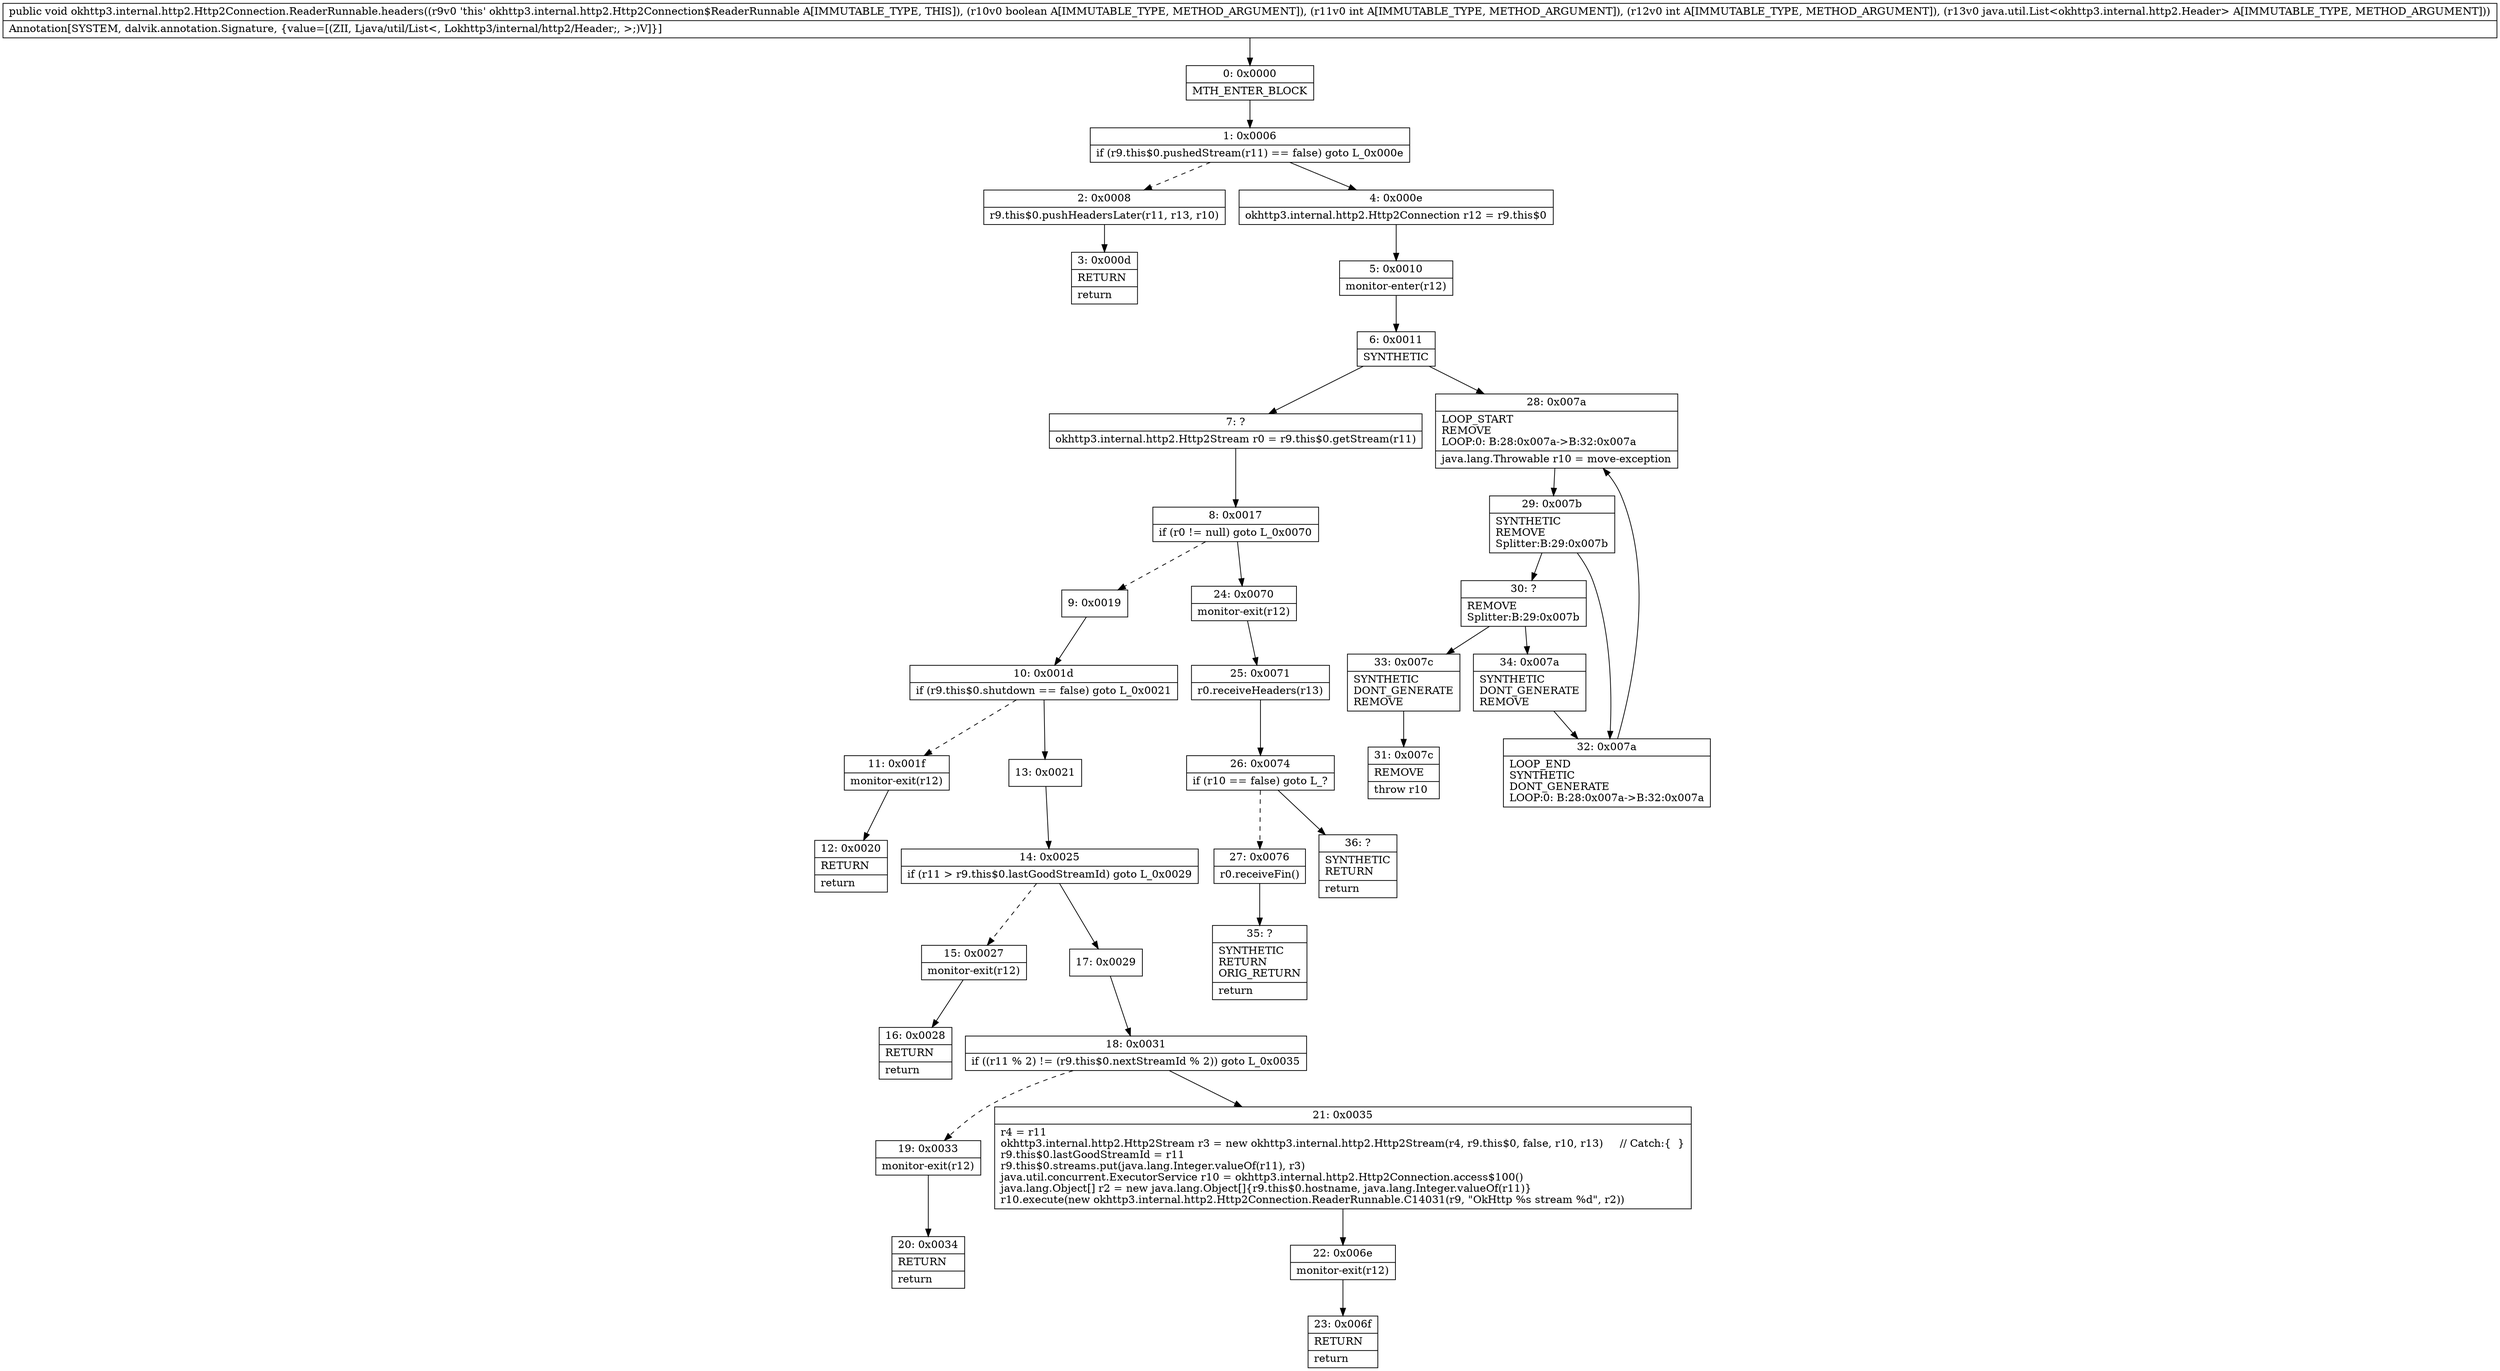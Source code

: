 digraph "CFG forokhttp3.internal.http2.Http2Connection.ReaderRunnable.headers(ZIILjava\/util\/List;)V" {
Node_0 [shape=record,label="{0\:\ 0x0000|MTH_ENTER_BLOCK\l}"];
Node_1 [shape=record,label="{1\:\ 0x0006|if (r9.this$0.pushedStream(r11) == false) goto L_0x000e\l}"];
Node_2 [shape=record,label="{2\:\ 0x0008|r9.this$0.pushHeadersLater(r11, r13, r10)\l}"];
Node_3 [shape=record,label="{3\:\ 0x000d|RETURN\l|return\l}"];
Node_4 [shape=record,label="{4\:\ 0x000e|okhttp3.internal.http2.Http2Connection r12 = r9.this$0\l}"];
Node_5 [shape=record,label="{5\:\ 0x0010|monitor\-enter(r12)\l}"];
Node_6 [shape=record,label="{6\:\ 0x0011|SYNTHETIC\l}"];
Node_7 [shape=record,label="{7\:\ ?|okhttp3.internal.http2.Http2Stream r0 = r9.this$0.getStream(r11)\l}"];
Node_8 [shape=record,label="{8\:\ 0x0017|if (r0 != null) goto L_0x0070\l}"];
Node_9 [shape=record,label="{9\:\ 0x0019}"];
Node_10 [shape=record,label="{10\:\ 0x001d|if (r9.this$0.shutdown == false) goto L_0x0021\l}"];
Node_11 [shape=record,label="{11\:\ 0x001f|monitor\-exit(r12)\l}"];
Node_12 [shape=record,label="{12\:\ 0x0020|RETURN\l|return\l}"];
Node_13 [shape=record,label="{13\:\ 0x0021}"];
Node_14 [shape=record,label="{14\:\ 0x0025|if (r11 \> r9.this$0.lastGoodStreamId) goto L_0x0029\l}"];
Node_15 [shape=record,label="{15\:\ 0x0027|monitor\-exit(r12)\l}"];
Node_16 [shape=record,label="{16\:\ 0x0028|RETURN\l|return\l}"];
Node_17 [shape=record,label="{17\:\ 0x0029}"];
Node_18 [shape=record,label="{18\:\ 0x0031|if ((r11 % 2) != (r9.this$0.nextStreamId % 2)) goto L_0x0035\l}"];
Node_19 [shape=record,label="{19\:\ 0x0033|monitor\-exit(r12)\l}"];
Node_20 [shape=record,label="{20\:\ 0x0034|RETURN\l|return\l}"];
Node_21 [shape=record,label="{21\:\ 0x0035|r4 = r11\lokhttp3.internal.http2.Http2Stream r3 = new okhttp3.internal.http2.Http2Stream(r4, r9.this$0, false, r10, r13)     \/\/ Catch:\{  \}\lr9.this$0.lastGoodStreamId = r11\lr9.this$0.streams.put(java.lang.Integer.valueOf(r11), r3)\ljava.util.concurrent.ExecutorService r10 = okhttp3.internal.http2.Http2Connection.access$100()\ljava.lang.Object[] r2 = new java.lang.Object[]\{r9.this$0.hostname, java.lang.Integer.valueOf(r11)\}\lr10.execute(new okhttp3.internal.http2.Http2Connection.ReaderRunnable.C14031(r9, \"OkHttp %s stream %d\", r2))\l}"];
Node_22 [shape=record,label="{22\:\ 0x006e|monitor\-exit(r12)\l}"];
Node_23 [shape=record,label="{23\:\ 0x006f|RETURN\l|return\l}"];
Node_24 [shape=record,label="{24\:\ 0x0070|monitor\-exit(r12)\l}"];
Node_25 [shape=record,label="{25\:\ 0x0071|r0.receiveHeaders(r13)\l}"];
Node_26 [shape=record,label="{26\:\ 0x0074|if (r10 == false) goto L_?\l}"];
Node_27 [shape=record,label="{27\:\ 0x0076|r0.receiveFin()\l}"];
Node_28 [shape=record,label="{28\:\ 0x007a|LOOP_START\lREMOVE\lLOOP:0: B:28:0x007a\-\>B:32:0x007a\l|java.lang.Throwable r10 = move\-exception\l}"];
Node_29 [shape=record,label="{29\:\ 0x007b|SYNTHETIC\lREMOVE\lSplitter:B:29:0x007b\l}"];
Node_30 [shape=record,label="{30\:\ ?|REMOVE\lSplitter:B:29:0x007b\l}"];
Node_31 [shape=record,label="{31\:\ 0x007c|REMOVE\l|throw r10\l}"];
Node_32 [shape=record,label="{32\:\ 0x007a|LOOP_END\lSYNTHETIC\lDONT_GENERATE\lLOOP:0: B:28:0x007a\-\>B:32:0x007a\l}"];
Node_33 [shape=record,label="{33\:\ 0x007c|SYNTHETIC\lDONT_GENERATE\lREMOVE\l}"];
Node_34 [shape=record,label="{34\:\ 0x007a|SYNTHETIC\lDONT_GENERATE\lREMOVE\l}"];
Node_35 [shape=record,label="{35\:\ ?|SYNTHETIC\lRETURN\lORIG_RETURN\l|return\l}"];
Node_36 [shape=record,label="{36\:\ ?|SYNTHETIC\lRETURN\l|return\l}"];
MethodNode[shape=record,label="{public void okhttp3.internal.http2.Http2Connection.ReaderRunnable.headers((r9v0 'this' okhttp3.internal.http2.Http2Connection$ReaderRunnable A[IMMUTABLE_TYPE, THIS]), (r10v0 boolean A[IMMUTABLE_TYPE, METHOD_ARGUMENT]), (r11v0 int A[IMMUTABLE_TYPE, METHOD_ARGUMENT]), (r12v0 int A[IMMUTABLE_TYPE, METHOD_ARGUMENT]), (r13v0 java.util.List\<okhttp3.internal.http2.Header\> A[IMMUTABLE_TYPE, METHOD_ARGUMENT]))  | Annotation[SYSTEM, dalvik.annotation.Signature, \{value=[(ZII, Ljava\/util\/List\<, Lokhttp3\/internal\/http2\/Header;, \>;)V]\}]\l}"];
MethodNode -> Node_0;
Node_0 -> Node_1;
Node_1 -> Node_2[style=dashed];
Node_1 -> Node_4;
Node_2 -> Node_3;
Node_4 -> Node_5;
Node_5 -> Node_6;
Node_6 -> Node_7;
Node_6 -> Node_28;
Node_7 -> Node_8;
Node_8 -> Node_9[style=dashed];
Node_8 -> Node_24;
Node_9 -> Node_10;
Node_10 -> Node_11[style=dashed];
Node_10 -> Node_13;
Node_11 -> Node_12;
Node_13 -> Node_14;
Node_14 -> Node_15[style=dashed];
Node_14 -> Node_17;
Node_15 -> Node_16;
Node_17 -> Node_18;
Node_18 -> Node_19[style=dashed];
Node_18 -> Node_21;
Node_19 -> Node_20;
Node_21 -> Node_22;
Node_22 -> Node_23;
Node_24 -> Node_25;
Node_25 -> Node_26;
Node_26 -> Node_27[style=dashed];
Node_26 -> Node_36;
Node_27 -> Node_35;
Node_28 -> Node_29;
Node_29 -> Node_30;
Node_29 -> Node_32;
Node_30 -> Node_33;
Node_30 -> Node_34;
Node_32 -> Node_28;
Node_33 -> Node_31;
Node_34 -> Node_32;
}

